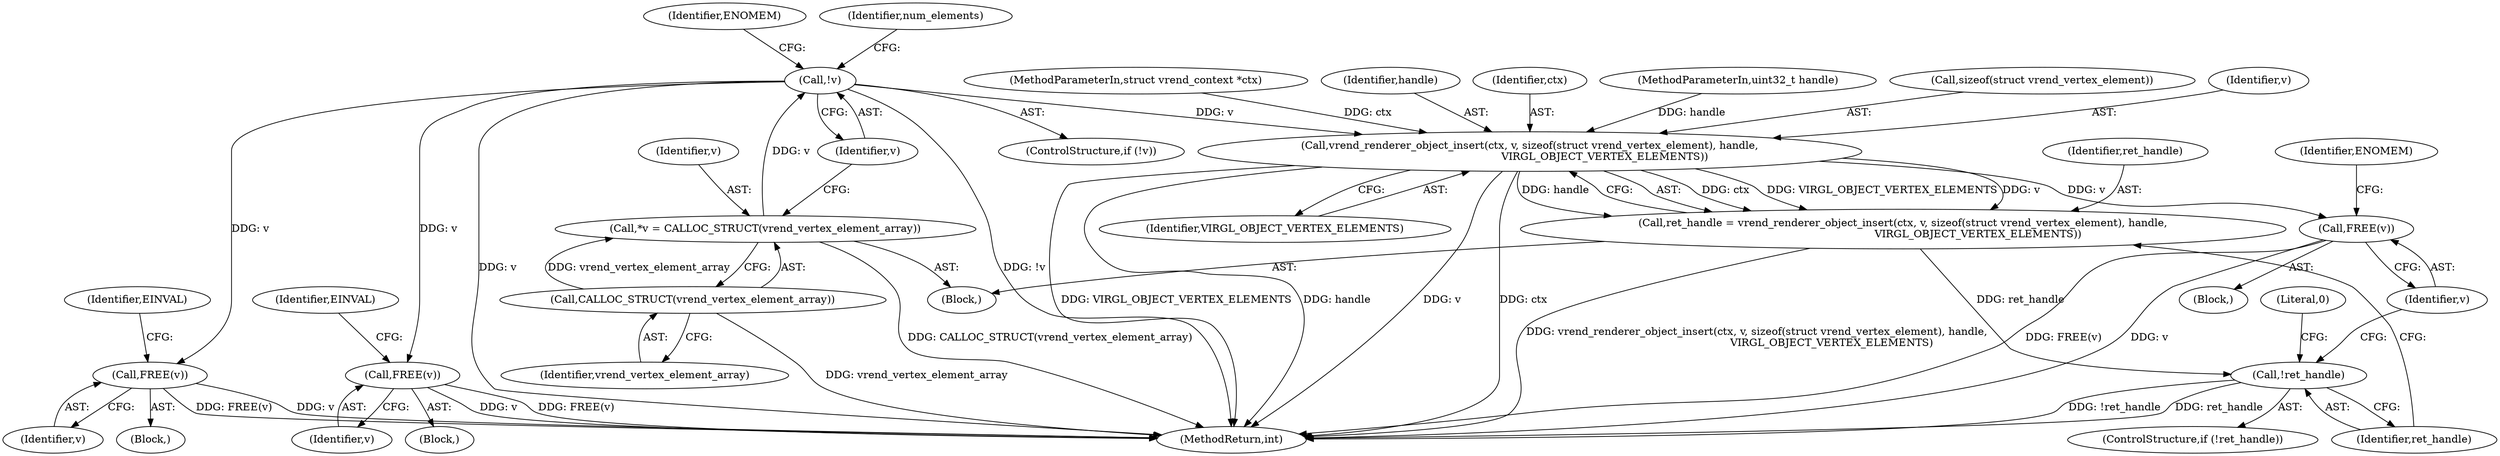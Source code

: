 digraph "1_virglrenderer_737c3350850ca4dbc5633b3bdb4118176ce59920@del" {
"1000116" [label="(Call,!v)"];
"1000107" [label="(Call,*v = CALLOC_STRUCT(vrend_vertex_element_array))"];
"1000109" [label="(Call,CALLOC_STRUCT(vrend_vertex_element_array))"];
"1000168" [label="(Call,FREE(v))"];
"1000452" [label="(Call,FREE(v))"];
"1000624" [label="(Call,vrend_renderer_object_insert(ctx, v, sizeof(struct vrend_vertex_element), handle,\n                                             VIRGL_OBJECT_VERTEX_ELEMENTS))"];
"1000622" [label="(Call,ret_handle = vrend_renderer_object_insert(ctx, v, sizeof(struct vrend_vertex_element), handle,\n                                             VIRGL_OBJECT_VERTEX_ELEMENTS))"];
"1000632" [label="(Call,!ret_handle)"];
"1000635" [label="(Call,FREE(v))"];
"1000110" [label="(Identifier,vrend_vertex_element_array)"];
"1000622" [label="(Call,ret_handle = vrend_renderer_object_insert(ctx, v, sizeof(struct vrend_vertex_element), handle,\n                                             VIRGL_OBJECT_VERTEX_ELEMENTS))"];
"1000101" [label="(MethodParameterIn,struct vrend_context *ctx)"];
"1000109" [label="(Call,CALLOC_STRUCT(vrend_vertex_element_array))"];
"1000115" [label="(ControlStructure,if (!v))"];
"1000629" [label="(Identifier,handle)"];
"1000169" [label="(Identifier,v)"];
"1000640" [label="(Literal,0)"];
"1000452" [label="(Call,FREE(v))"];
"1000455" [label="(Identifier,EINVAL)"];
"1000635" [label="(Call,FREE(v))"];
"1000625" [label="(Identifier,ctx)"];
"1000168" [label="(Call,FREE(v))"];
"1000107" [label="(Call,*v = CALLOC_STRUCT(vrend_vertex_element_array))"];
"1000624" [label="(Call,vrend_renderer_object_insert(ctx, v, sizeof(struct vrend_vertex_element), handle,\n                                             VIRGL_OBJECT_VERTEX_ELEMENTS))"];
"1000641" [label="(MethodReturn,int)"];
"1000119" [label="(Identifier,ENOMEM)"];
"1000171" [label="(Identifier,EINVAL)"];
"1000122" [label="(Identifier,num_elements)"];
"1000108" [label="(Identifier,v)"];
"1000638" [label="(Identifier,ENOMEM)"];
"1000167" [label="(Block,)"];
"1000636" [label="(Identifier,v)"];
"1000102" [label="(MethodParameterIn,uint32_t handle)"];
"1000633" [label="(Identifier,ret_handle)"];
"1000116" [label="(Call,!v)"];
"1000627" [label="(Call,sizeof(struct vrend_vertex_element))"];
"1000453" [label="(Identifier,v)"];
"1000630" [label="(Identifier,VIRGL_OBJECT_VERTEX_ELEMENTS)"];
"1000105" [label="(Block,)"];
"1000634" [label="(Block,)"];
"1000623" [label="(Identifier,ret_handle)"];
"1000632" [label="(Call,!ret_handle)"];
"1000626" [label="(Identifier,v)"];
"1000443" [label="(Block,)"];
"1000631" [label="(ControlStructure,if (!ret_handle))"];
"1000117" [label="(Identifier,v)"];
"1000116" -> "1000115"  [label="AST: "];
"1000116" -> "1000117"  [label="CFG: "];
"1000117" -> "1000116"  [label="AST: "];
"1000119" -> "1000116"  [label="CFG: "];
"1000122" -> "1000116"  [label="CFG: "];
"1000116" -> "1000641"  [label="DDG: v"];
"1000116" -> "1000641"  [label="DDG: !v"];
"1000107" -> "1000116"  [label="DDG: v"];
"1000116" -> "1000168"  [label="DDG: v"];
"1000116" -> "1000452"  [label="DDG: v"];
"1000116" -> "1000624"  [label="DDG: v"];
"1000107" -> "1000105"  [label="AST: "];
"1000107" -> "1000109"  [label="CFG: "];
"1000108" -> "1000107"  [label="AST: "];
"1000109" -> "1000107"  [label="AST: "];
"1000117" -> "1000107"  [label="CFG: "];
"1000107" -> "1000641"  [label="DDG: CALLOC_STRUCT(vrend_vertex_element_array)"];
"1000109" -> "1000107"  [label="DDG: vrend_vertex_element_array"];
"1000109" -> "1000110"  [label="CFG: "];
"1000110" -> "1000109"  [label="AST: "];
"1000109" -> "1000641"  [label="DDG: vrend_vertex_element_array"];
"1000168" -> "1000167"  [label="AST: "];
"1000168" -> "1000169"  [label="CFG: "];
"1000169" -> "1000168"  [label="AST: "];
"1000171" -> "1000168"  [label="CFG: "];
"1000168" -> "1000641"  [label="DDG: FREE(v)"];
"1000168" -> "1000641"  [label="DDG: v"];
"1000452" -> "1000443"  [label="AST: "];
"1000452" -> "1000453"  [label="CFG: "];
"1000453" -> "1000452"  [label="AST: "];
"1000455" -> "1000452"  [label="CFG: "];
"1000452" -> "1000641"  [label="DDG: FREE(v)"];
"1000452" -> "1000641"  [label="DDG: v"];
"1000624" -> "1000622"  [label="AST: "];
"1000624" -> "1000630"  [label="CFG: "];
"1000625" -> "1000624"  [label="AST: "];
"1000626" -> "1000624"  [label="AST: "];
"1000627" -> "1000624"  [label="AST: "];
"1000629" -> "1000624"  [label="AST: "];
"1000630" -> "1000624"  [label="AST: "];
"1000622" -> "1000624"  [label="CFG: "];
"1000624" -> "1000641"  [label="DDG: VIRGL_OBJECT_VERTEX_ELEMENTS"];
"1000624" -> "1000641"  [label="DDG: handle"];
"1000624" -> "1000641"  [label="DDG: v"];
"1000624" -> "1000641"  [label="DDG: ctx"];
"1000624" -> "1000622"  [label="DDG: ctx"];
"1000624" -> "1000622"  [label="DDG: VIRGL_OBJECT_VERTEX_ELEMENTS"];
"1000624" -> "1000622"  [label="DDG: v"];
"1000624" -> "1000622"  [label="DDG: handle"];
"1000101" -> "1000624"  [label="DDG: ctx"];
"1000102" -> "1000624"  [label="DDG: handle"];
"1000624" -> "1000635"  [label="DDG: v"];
"1000622" -> "1000105"  [label="AST: "];
"1000623" -> "1000622"  [label="AST: "];
"1000633" -> "1000622"  [label="CFG: "];
"1000622" -> "1000641"  [label="DDG: vrend_renderer_object_insert(ctx, v, sizeof(struct vrend_vertex_element), handle,\n                                             VIRGL_OBJECT_VERTEX_ELEMENTS)"];
"1000622" -> "1000632"  [label="DDG: ret_handle"];
"1000632" -> "1000631"  [label="AST: "];
"1000632" -> "1000633"  [label="CFG: "];
"1000633" -> "1000632"  [label="AST: "];
"1000636" -> "1000632"  [label="CFG: "];
"1000640" -> "1000632"  [label="CFG: "];
"1000632" -> "1000641"  [label="DDG: !ret_handle"];
"1000632" -> "1000641"  [label="DDG: ret_handle"];
"1000635" -> "1000634"  [label="AST: "];
"1000635" -> "1000636"  [label="CFG: "];
"1000636" -> "1000635"  [label="AST: "];
"1000638" -> "1000635"  [label="CFG: "];
"1000635" -> "1000641"  [label="DDG: FREE(v)"];
"1000635" -> "1000641"  [label="DDG: v"];
}
